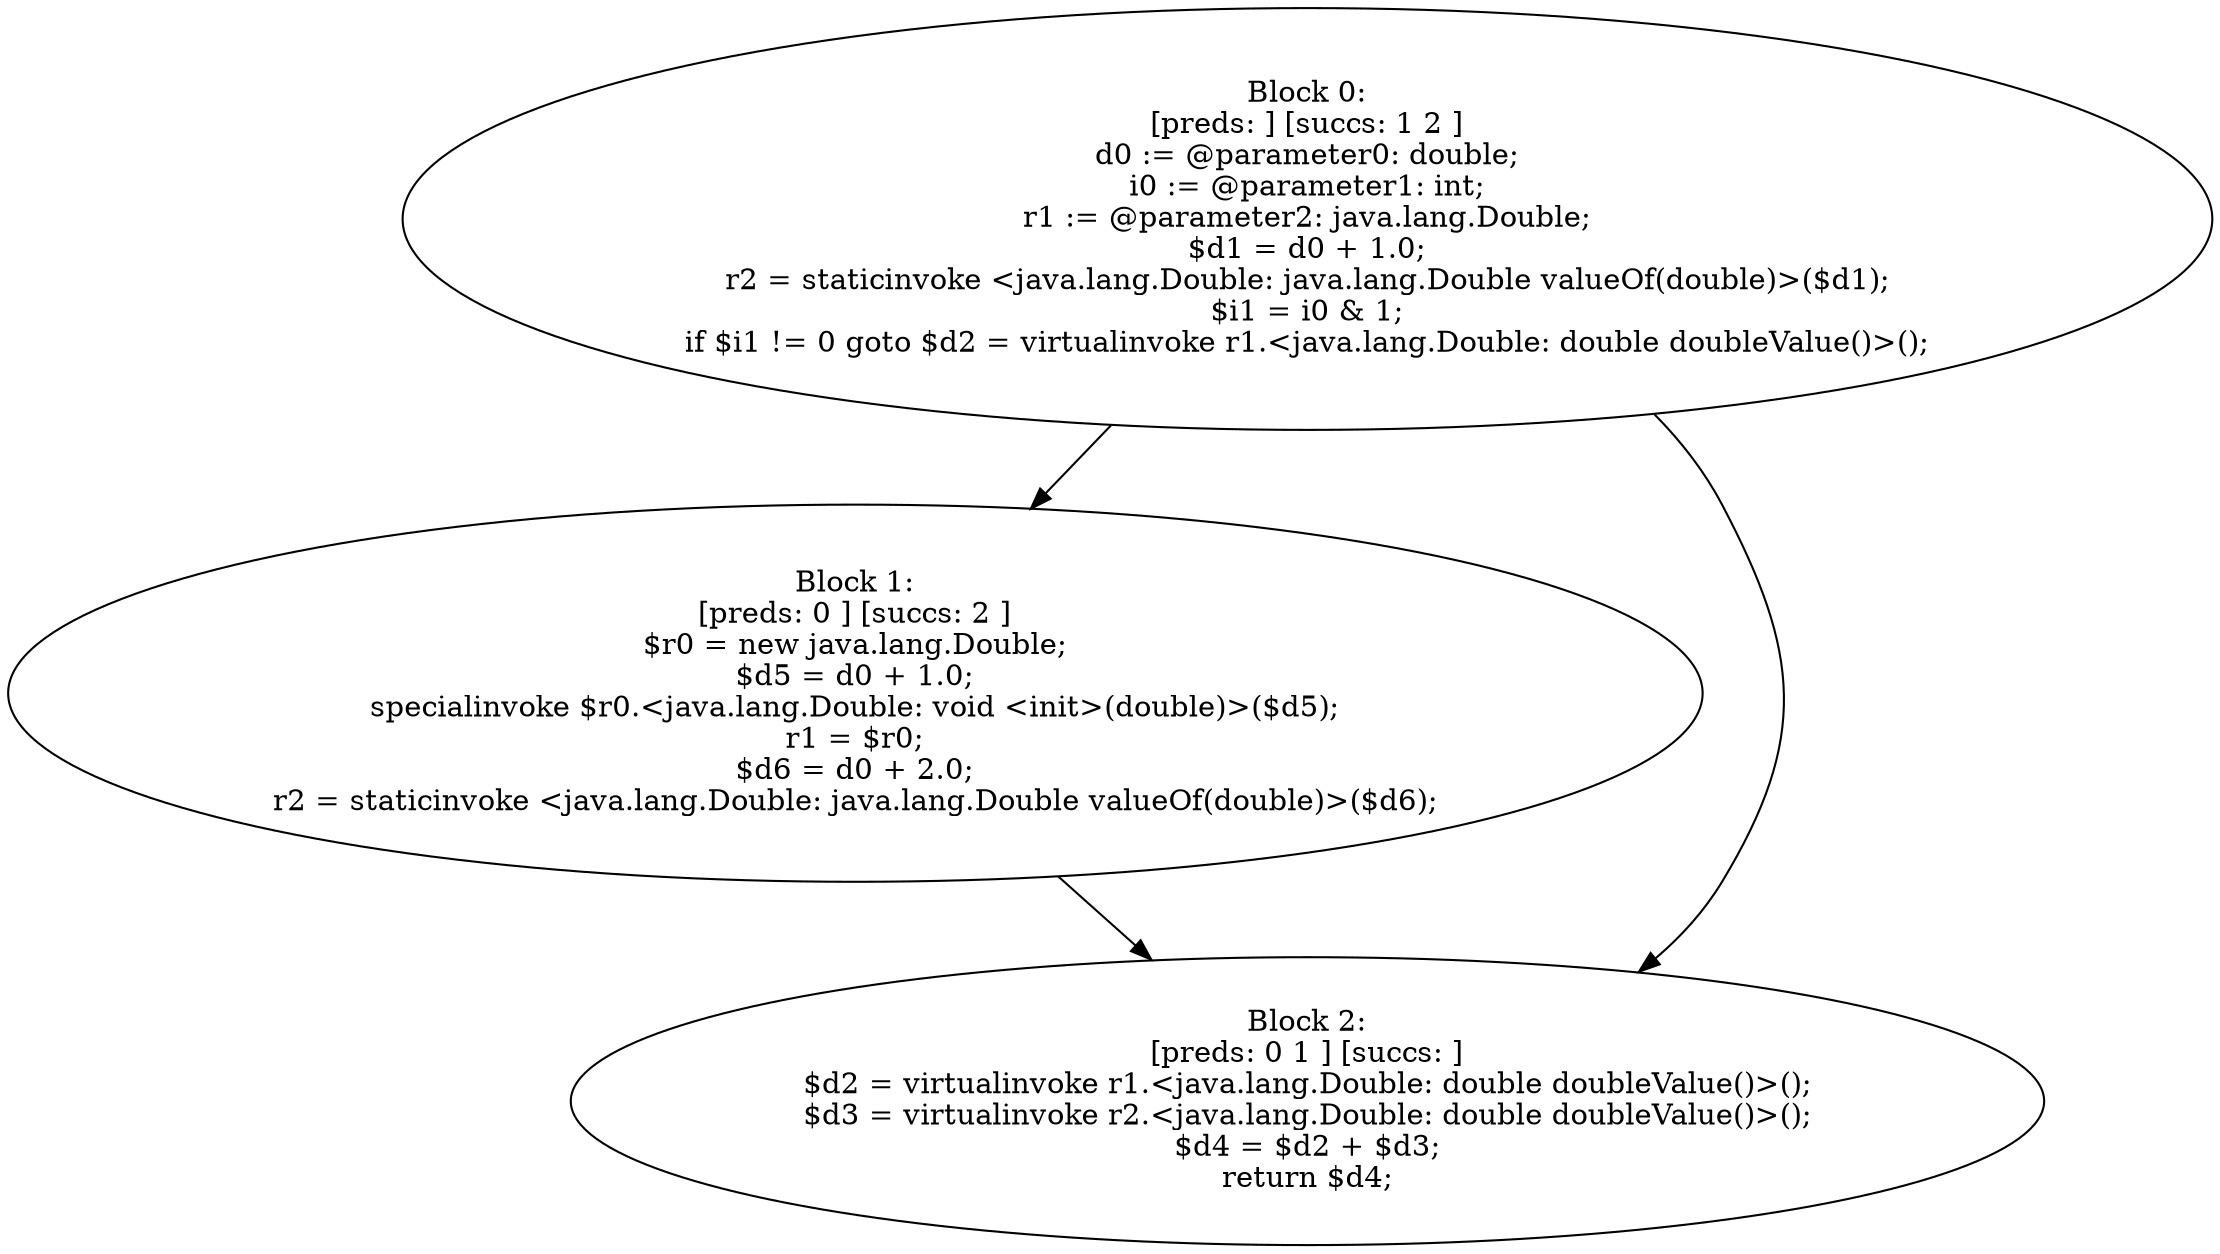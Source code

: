 digraph "unitGraph" {
    "Block 0:
[preds: ] [succs: 1 2 ]
d0 := @parameter0: double;
i0 := @parameter1: int;
r1 := @parameter2: java.lang.Double;
$d1 = d0 + 1.0;
r2 = staticinvoke <java.lang.Double: java.lang.Double valueOf(double)>($d1);
$i1 = i0 & 1;
if $i1 != 0 goto $d2 = virtualinvoke r1.<java.lang.Double: double doubleValue()>();
"
    "Block 1:
[preds: 0 ] [succs: 2 ]
$r0 = new java.lang.Double;
$d5 = d0 + 1.0;
specialinvoke $r0.<java.lang.Double: void <init>(double)>($d5);
r1 = $r0;
$d6 = d0 + 2.0;
r2 = staticinvoke <java.lang.Double: java.lang.Double valueOf(double)>($d6);
"
    "Block 2:
[preds: 0 1 ] [succs: ]
$d2 = virtualinvoke r1.<java.lang.Double: double doubleValue()>();
$d3 = virtualinvoke r2.<java.lang.Double: double doubleValue()>();
$d4 = $d2 + $d3;
return $d4;
"
    "Block 0:
[preds: ] [succs: 1 2 ]
d0 := @parameter0: double;
i0 := @parameter1: int;
r1 := @parameter2: java.lang.Double;
$d1 = d0 + 1.0;
r2 = staticinvoke <java.lang.Double: java.lang.Double valueOf(double)>($d1);
$i1 = i0 & 1;
if $i1 != 0 goto $d2 = virtualinvoke r1.<java.lang.Double: double doubleValue()>();
"->"Block 1:
[preds: 0 ] [succs: 2 ]
$r0 = new java.lang.Double;
$d5 = d0 + 1.0;
specialinvoke $r0.<java.lang.Double: void <init>(double)>($d5);
r1 = $r0;
$d6 = d0 + 2.0;
r2 = staticinvoke <java.lang.Double: java.lang.Double valueOf(double)>($d6);
";
    "Block 0:
[preds: ] [succs: 1 2 ]
d0 := @parameter0: double;
i0 := @parameter1: int;
r1 := @parameter2: java.lang.Double;
$d1 = d0 + 1.0;
r2 = staticinvoke <java.lang.Double: java.lang.Double valueOf(double)>($d1);
$i1 = i0 & 1;
if $i1 != 0 goto $d2 = virtualinvoke r1.<java.lang.Double: double doubleValue()>();
"->"Block 2:
[preds: 0 1 ] [succs: ]
$d2 = virtualinvoke r1.<java.lang.Double: double doubleValue()>();
$d3 = virtualinvoke r2.<java.lang.Double: double doubleValue()>();
$d4 = $d2 + $d3;
return $d4;
";
    "Block 1:
[preds: 0 ] [succs: 2 ]
$r0 = new java.lang.Double;
$d5 = d0 + 1.0;
specialinvoke $r0.<java.lang.Double: void <init>(double)>($d5);
r1 = $r0;
$d6 = d0 + 2.0;
r2 = staticinvoke <java.lang.Double: java.lang.Double valueOf(double)>($d6);
"->"Block 2:
[preds: 0 1 ] [succs: ]
$d2 = virtualinvoke r1.<java.lang.Double: double doubleValue()>();
$d3 = virtualinvoke r2.<java.lang.Double: double doubleValue()>();
$d4 = $d2 + $d3;
return $d4;
";
}
